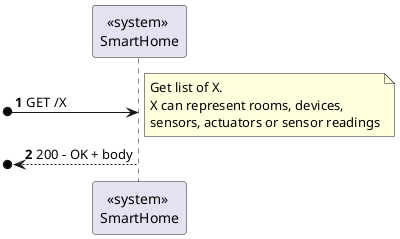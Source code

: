 @startuml
'https://plantuml.com/sequence-diagram

autonumber

participant "<<system>> \nSmartHome" as SmartHome


[o-> SmartHome: GET /X

note right
  Get list of X.
  X can represent rooms, devices,
  sensors, actuators or sensor readings
end note

[o<-- SmartHome: 200 - OK + body


@enduml